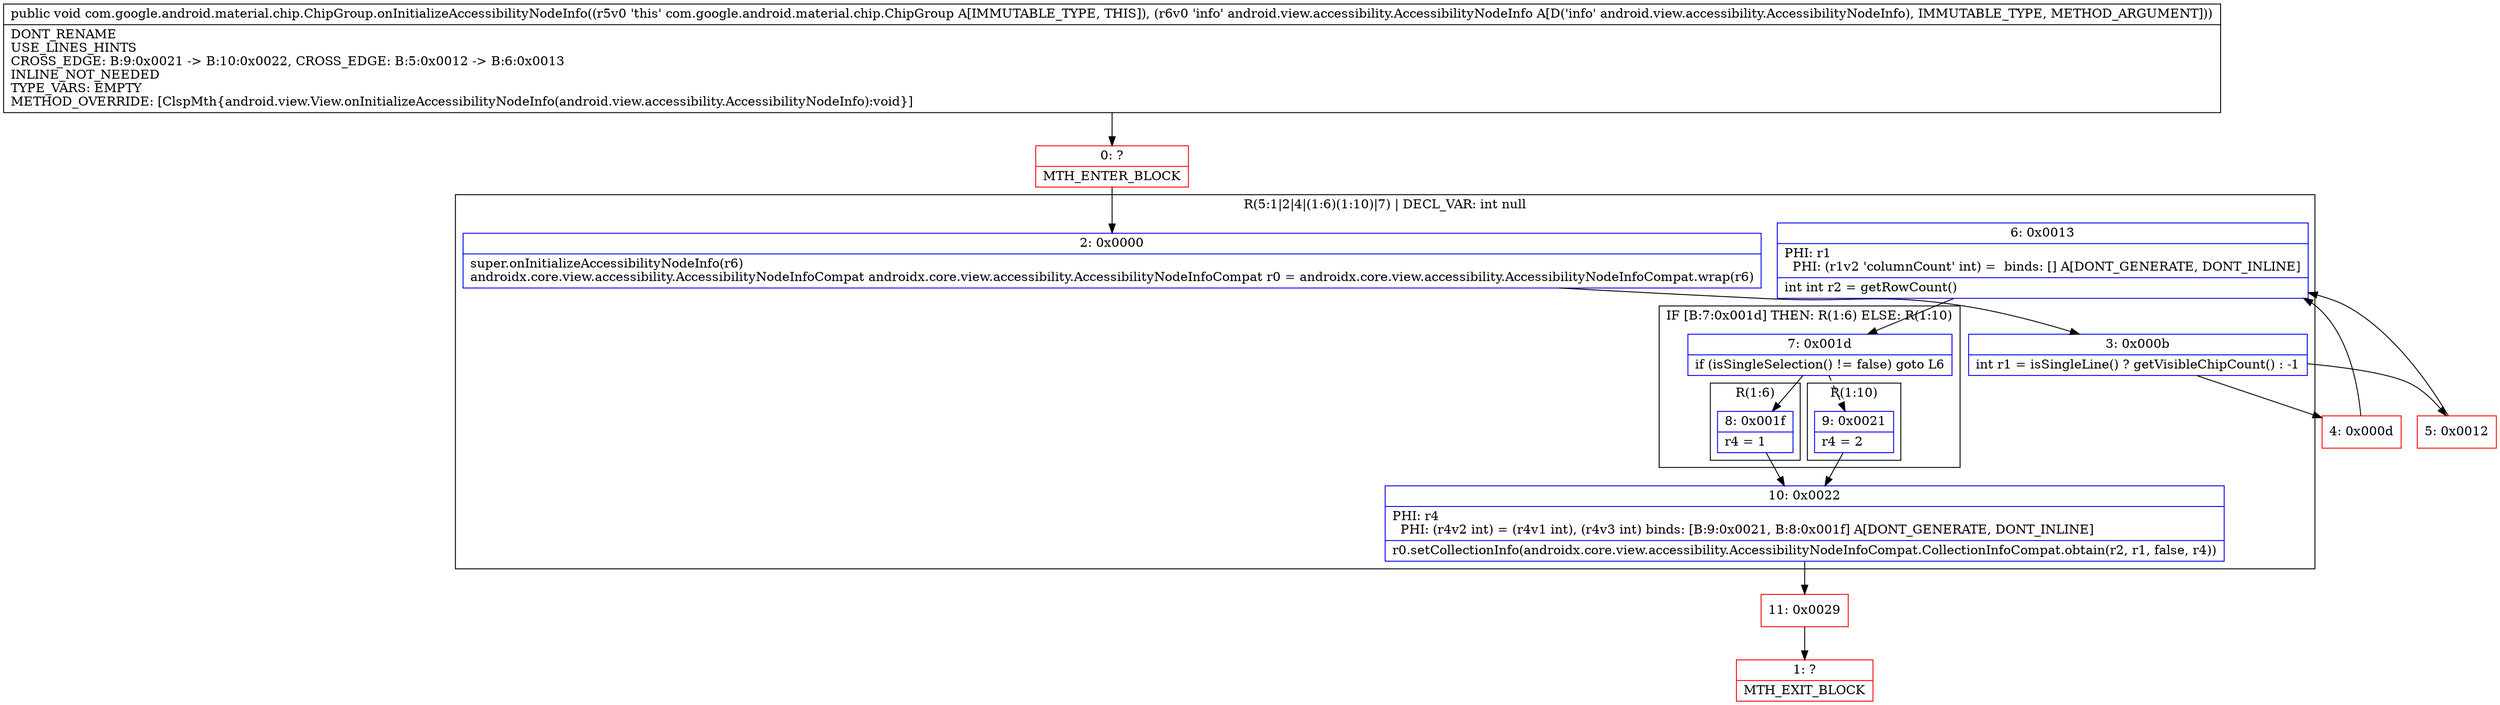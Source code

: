 digraph "CFG forcom.google.android.material.chip.ChipGroup.onInitializeAccessibilityNodeInfo(Landroid\/view\/accessibility\/AccessibilityNodeInfo;)V" {
subgraph cluster_Region_1182728097 {
label = "R(5:1|2|4|(1:6)(1:10)|7) | DECL_VAR: int null\l";
node [shape=record,color=blue];
Node_2 [shape=record,label="{2\:\ 0x0000|super.onInitializeAccessibilityNodeInfo(r6)\landroidx.core.view.accessibility.AccessibilityNodeInfoCompat androidx.core.view.accessibility.AccessibilityNodeInfoCompat r0 = androidx.core.view.accessibility.AccessibilityNodeInfoCompat.wrap(r6)\l}"];
Node_3 [shape=record,label="{3\:\ 0x000b|int r1 = isSingleLine() ? getVisibleChipCount() : \-1\l}"];
Node_6 [shape=record,label="{6\:\ 0x0013|PHI: r1 \l  PHI: (r1v2 'columnCount' int) =  binds: [] A[DONT_GENERATE, DONT_INLINE]\l|int int r2 = getRowCount()\l}"];
subgraph cluster_IfRegion_565780605 {
label = "IF [B:7:0x001d] THEN: R(1:6) ELSE: R(1:10)";
node [shape=record,color=blue];
Node_7 [shape=record,label="{7\:\ 0x001d|if (isSingleSelection() != false) goto L6\l}"];
subgraph cluster_Region_1250116018 {
label = "R(1:6)";
node [shape=record,color=blue];
Node_8 [shape=record,label="{8\:\ 0x001f|r4 = 1\l}"];
}
subgraph cluster_Region_1316365121 {
label = "R(1:10)";
node [shape=record,color=blue];
Node_9 [shape=record,label="{9\:\ 0x0021|r4 = 2\l}"];
}
}
Node_10 [shape=record,label="{10\:\ 0x0022|PHI: r4 \l  PHI: (r4v2 int) = (r4v1 int), (r4v3 int) binds: [B:9:0x0021, B:8:0x001f] A[DONT_GENERATE, DONT_INLINE]\l|r0.setCollectionInfo(androidx.core.view.accessibility.AccessibilityNodeInfoCompat.CollectionInfoCompat.obtain(r2, r1, false, r4))\l}"];
}
Node_0 [shape=record,color=red,label="{0\:\ ?|MTH_ENTER_BLOCK\l}"];
Node_4 [shape=record,color=red,label="{4\:\ 0x000d}"];
Node_11 [shape=record,color=red,label="{11\:\ 0x0029}"];
Node_1 [shape=record,color=red,label="{1\:\ ?|MTH_EXIT_BLOCK\l}"];
Node_5 [shape=record,color=red,label="{5\:\ 0x0012}"];
MethodNode[shape=record,label="{public void com.google.android.material.chip.ChipGroup.onInitializeAccessibilityNodeInfo((r5v0 'this' com.google.android.material.chip.ChipGroup A[IMMUTABLE_TYPE, THIS]), (r6v0 'info' android.view.accessibility.AccessibilityNodeInfo A[D('info' android.view.accessibility.AccessibilityNodeInfo), IMMUTABLE_TYPE, METHOD_ARGUMENT]))  | DONT_RENAME\lUSE_LINES_HINTS\lCROSS_EDGE: B:9:0x0021 \-\> B:10:0x0022, CROSS_EDGE: B:5:0x0012 \-\> B:6:0x0013\lINLINE_NOT_NEEDED\lTYPE_VARS: EMPTY\lMETHOD_OVERRIDE: [ClspMth\{android.view.View.onInitializeAccessibilityNodeInfo(android.view.accessibility.AccessibilityNodeInfo):void\}]\l}"];
MethodNode -> Node_0;Node_2 -> Node_3;
Node_3 -> Node_4;
Node_3 -> Node_5;
Node_6 -> Node_7;
Node_7 -> Node_8;
Node_7 -> Node_9[style=dashed];
Node_8 -> Node_10;
Node_9 -> Node_10;
Node_10 -> Node_11;
Node_0 -> Node_2;
Node_4 -> Node_6;
Node_11 -> Node_1;
Node_5 -> Node_6;
}


